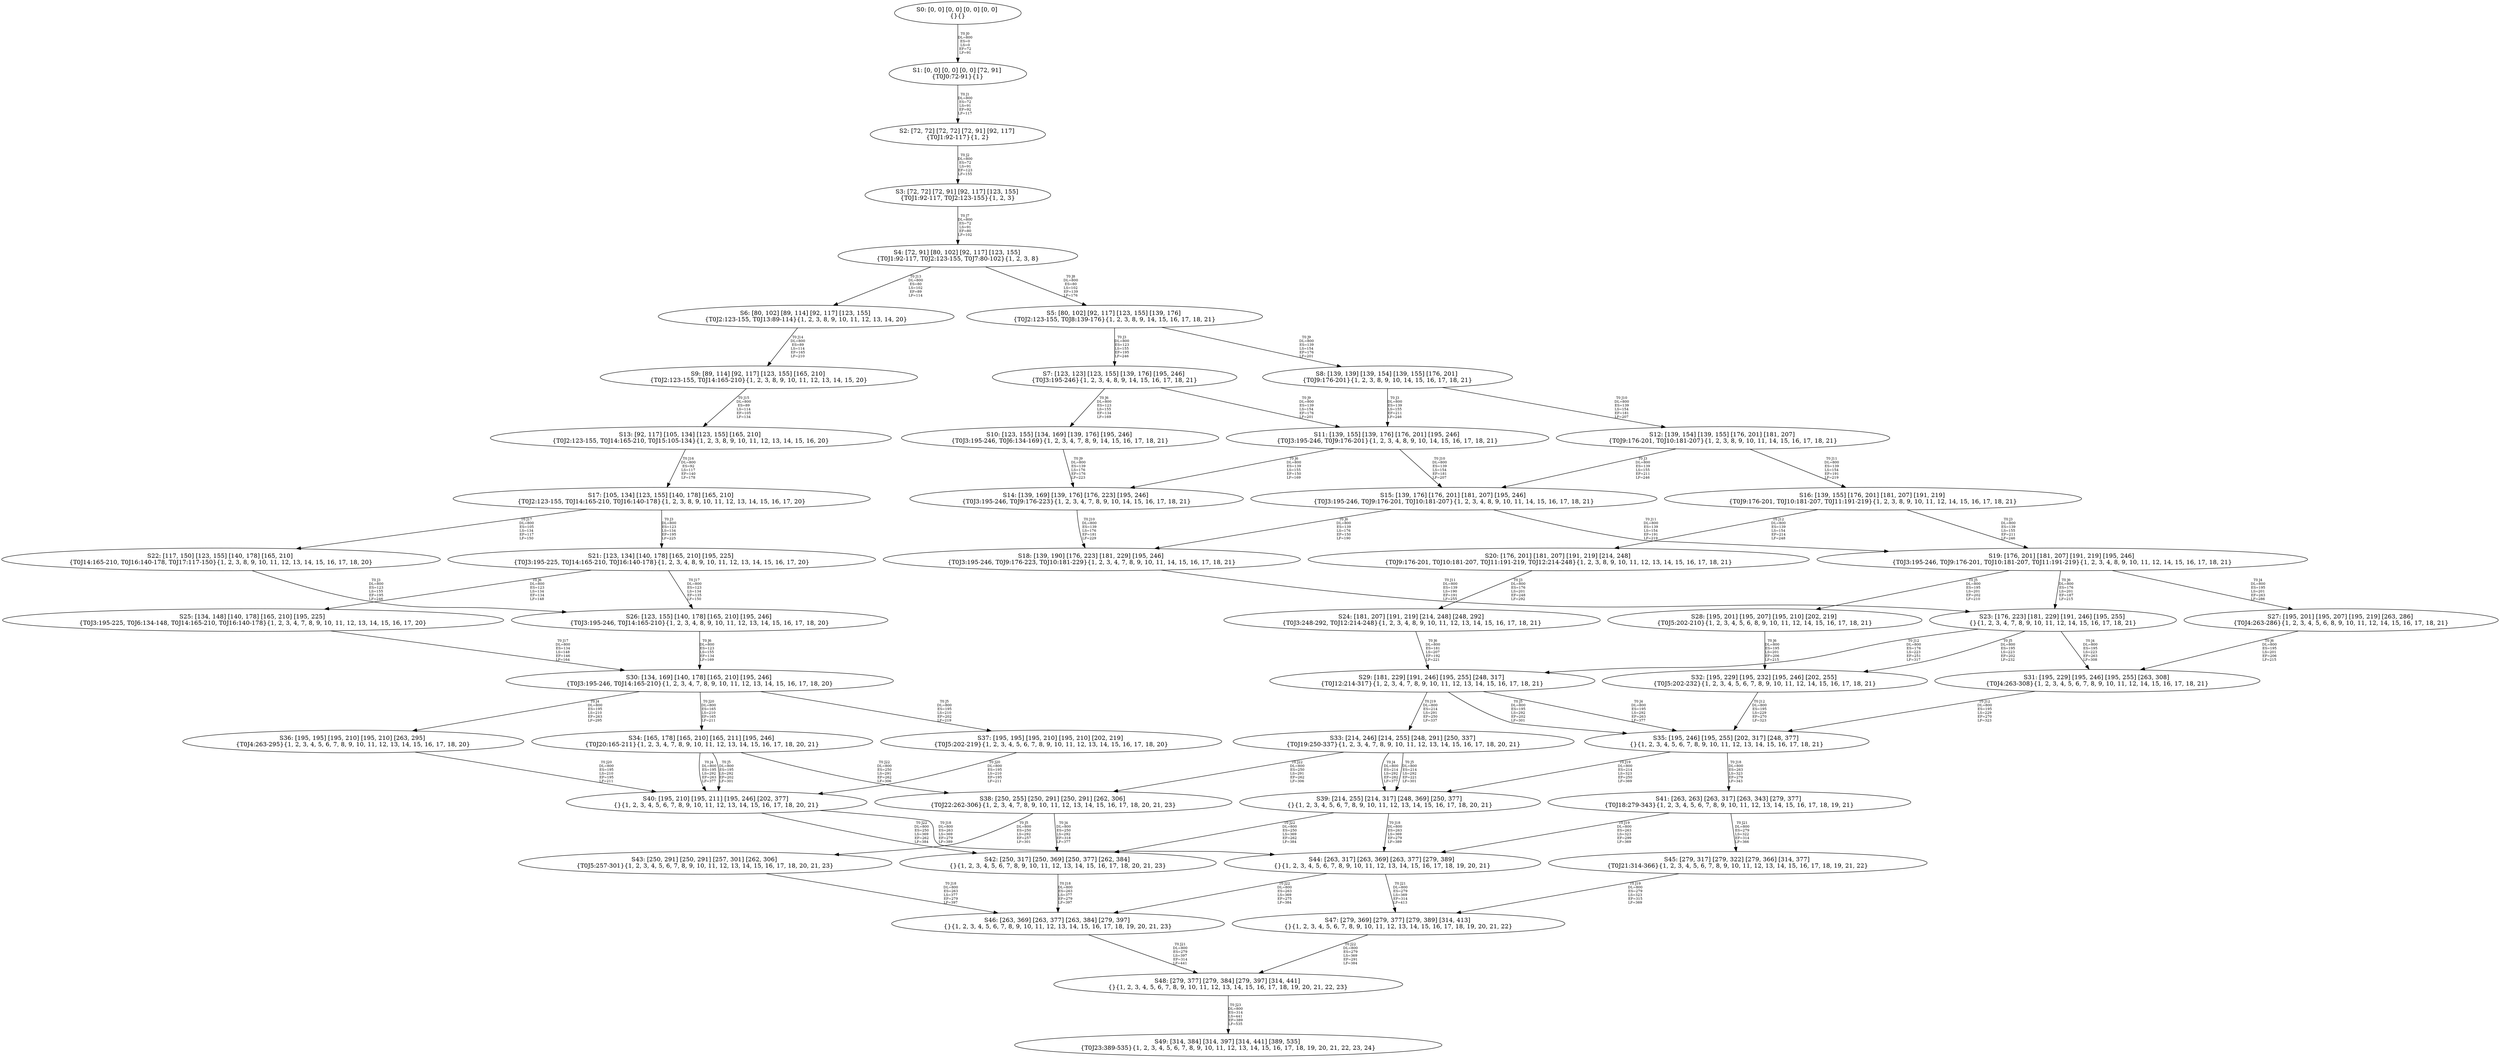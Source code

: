 digraph {
	S0[label="S0: [0, 0] [0, 0] [0, 0] [0, 0] \n{}{}"];
	S1[label="S1: [0, 0] [0, 0] [0, 0] [72, 91] \n{T0J0:72-91}{1}"];
	S2[label="S2: [72, 72] [72, 72] [72, 91] [92, 117] \n{T0J1:92-117}{1, 2}"];
	S3[label="S3: [72, 72] [72, 91] [92, 117] [123, 155] \n{T0J1:92-117, T0J2:123-155}{1, 2, 3}"];
	S4[label="S4: [72, 91] [80, 102] [92, 117] [123, 155] \n{T0J1:92-117, T0J2:123-155, T0J7:80-102}{1, 2, 3, 8}"];
	S5[label="S5: [80, 102] [92, 117] [123, 155] [139, 176] \n{T0J2:123-155, T0J8:139-176}{1, 2, 3, 8, 9, 14, 15, 16, 17, 18, 21}"];
	S6[label="S6: [80, 102] [89, 114] [92, 117] [123, 155] \n{T0J2:123-155, T0J13:89-114}{1, 2, 3, 8, 9, 10, 11, 12, 13, 14, 20}"];
	S7[label="S7: [123, 123] [123, 155] [139, 176] [195, 246] \n{T0J3:195-246}{1, 2, 3, 4, 8, 9, 14, 15, 16, 17, 18, 21}"];
	S8[label="S8: [139, 139] [139, 154] [139, 155] [176, 201] \n{T0J9:176-201}{1, 2, 3, 8, 9, 10, 14, 15, 16, 17, 18, 21}"];
	S9[label="S9: [89, 114] [92, 117] [123, 155] [165, 210] \n{T0J2:123-155, T0J14:165-210}{1, 2, 3, 8, 9, 10, 11, 12, 13, 14, 15, 20}"];
	S10[label="S10: [123, 155] [134, 169] [139, 176] [195, 246] \n{T0J3:195-246, T0J6:134-169}{1, 2, 3, 4, 7, 8, 9, 14, 15, 16, 17, 18, 21}"];
	S11[label="S11: [139, 155] [139, 176] [176, 201] [195, 246] \n{T0J3:195-246, T0J9:176-201}{1, 2, 3, 4, 8, 9, 10, 14, 15, 16, 17, 18, 21}"];
	S12[label="S12: [139, 154] [139, 155] [176, 201] [181, 207] \n{T0J9:176-201, T0J10:181-207}{1, 2, 3, 8, 9, 10, 11, 14, 15, 16, 17, 18, 21}"];
	S13[label="S13: [92, 117] [105, 134] [123, 155] [165, 210] \n{T0J2:123-155, T0J14:165-210, T0J15:105-134}{1, 2, 3, 8, 9, 10, 11, 12, 13, 14, 15, 16, 20}"];
	S14[label="S14: [139, 169] [139, 176] [176, 223] [195, 246] \n{T0J3:195-246, T0J9:176-223}{1, 2, 3, 4, 7, 8, 9, 10, 14, 15, 16, 17, 18, 21}"];
	S15[label="S15: [139, 176] [176, 201] [181, 207] [195, 246] \n{T0J3:195-246, T0J9:176-201, T0J10:181-207}{1, 2, 3, 4, 8, 9, 10, 11, 14, 15, 16, 17, 18, 21}"];
	S16[label="S16: [139, 155] [176, 201] [181, 207] [191, 219] \n{T0J9:176-201, T0J10:181-207, T0J11:191-219}{1, 2, 3, 8, 9, 10, 11, 12, 14, 15, 16, 17, 18, 21}"];
	S17[label="S17: [105, 134] [123, 155] [140, 178] [165, 210] \n{T0J2:123-155, T0J14:165-210, T0J16:140-178}{1, 2, 3, 8, 9, 10, 11, 12, 13, 14, 15, 16, 17, 20}"];
	S18[label="S18: [139, 190] [176, 223] [181, 229] [195, 246] \n{T0J3:195-246, T0J9:176-223, T0J10:181-229}{1, 2, 3, 4, 7, 8, 9, 10, 11, 14, 15, 16, 17, 18, 21}"];
	S19[label="S19: [176, 201] [181, 207] [191, 219] [195, 246] \n{T0J3:195-246, T0J9:176-201, T0J10:181-207, T0J11:191-219}{1, 2, 3, 4, 8, 9, 10, 11, 12, 14, 15, 16, 17, 18, 21}"];
	S20[label="S20: [176, 201] [181, 207] [191, 219] [214, 248] \n{T0J9:176-201, T0J10:181-207, T0J11:191-219, T0J12:214-248}{1, 2, 3, 8, 9, 10, 11, 12, 13, 14, 15, 16, 17, 18, 21}"];
	S21[label="S21: [123, 134] [140, 178] [165, 210] [195, 225] \n{T0J3:195-225, T0J14:165-210, T0J16:140-178}{1, 2, 3, 4, 8, 9, 10, 11, 12, 13, 14, 15, 16, 17, 20}"];
	S22[label="S22: [117, 150] [123, 155] [140, 178] [165, 210] \n{T0J14:165-210, T0J16:140-178, T0J17:117-150}{1, 2, 3, 8, 9, 10, 11, 12, 13, 14, 15, 16, 17, 18, 20}"];
	S23[label="S23: [176, 223] [181, 229] [191, 246] [195, 255] \n{}{1, 2, 3, 4, 7, 8, 9, 10, 11, 12, 14, 15, 16, 17, 18, 21}"];
	S24[label="S24: [181, 207] [191, 219] [214, 248] [248, 292] \n{T0J3:248-292, T0J12:214-248}{1, 2, 3, 4, 8, 9, 10, 11, 12, 13, 14, 15, 16, 17, 18, 21}"];
	S25[label="S25: [134, 148] [140, 178] [165, 210] [195, 225] \n{T0J3:195-225, T0J6:134-148, T0J14:165-210, T0J16:140-178}{1, 2, 3, 4, 7, 8, 9, 10, 11, 12, 13, 14, 15, 16, 17, 20}"];
	S26[label="S26: [123, 155] [140, 178] [165, 210] [195, 246] \n{T0J3:195-246, T0J14:165-210}{1, 2, 3, 4, 8, 9, 10, 11, 12, 13, 14, 15, 16, 17, 18, 20}"];
	S27[label="S27: [195, 201] [195, 207] [195, 219] [263, 286] \n{T0J4:263-286}{1, 2, 3, 4, 5, 6, 8, 9, 10, 11, 12, 14, 15, 16, 17, 18, 21}"];
	S28[label="S28: [195, 201] [195, 207] [195, 210] [202, 219] \n{T0J5:202-210}{1, 2, 3, 4, 5, 6, 8, 9, 10, 11, 12, 14, 15, 16, 17, 18, 21}"];
	S29[label="S29: [181, 229] [191, 246] [195, 255] [248, 317] \n{T0J12:214-317}{1, 2, 3, 4, 7, 8, 9, 10, 11, 12, 13, 14, 15, 16, 17, 18, 21}"];
	S30[label="S30: [134, 169] [140, 178] [165, 210] [195, 246] \n{T0J3:195-246, T0J14:165-210}{1, 2, 3, 4, 7, 8, 9, 10, 11, 12, 13, 14, 15, 16, 17, 18, 20}"];
	S31[label="S31: [195, 229] [195, 246] [195, 255] [263, 308] \n{T0J4:263-308}{1, 2, 3, 4, 5, 6, 7, 8, 9, 10, 11, 12, 14, 15, 16, 17, 18, 21}"];
	S32[label="S32: [195, 229] [195, 232] [195, 246] [202, 255] \n{T0J5:202-232}{1, 2, 3, 4, 5, 6, 7, 8, 9, 10, 11, 12, 14, 15, 16, 17, 18, 21}"];
	S33[label="S33: [214, 246] [214, 255] [248, 291] [250, 337] \n{T0J19:250-337}{1, 2, 3, 4, 7, 8, 9, 10, 11, 12, 13, 14, 15, 16, 17, 18, 20, 21}"];
	S34[label="S34: [165, 178] [165, 210] [165, 211] [195, 246] \n{T0J20:165-211}{1, 2, 3, 4, 7, 8, 9, 10, 11, 12, 13, 14, 15, 16, 17, 18, 20, 21}"];
	S35[label="S35: [195, 246] [195, 255] [202, 317] [248, 377] \n{}{1, 2, 3, 4, 5, 6, 7, 8, 9, 10, 11, 12, 13, 14, 15, 16, 17, 18, 21}"];
	S36[label="S36: [195, 195] [195, 210] [195, 210] [263, 295] \n{T0J4:263-295}{1, 2, 3, 4, 5, 6, 7, 8, 9, 10, 11, 12, 13, 14, 15, 16, 17, 18, 20}"];
	S37[label="S37: [195, 195] [195, 210] [195, 210] [202, 219] \n{T0J5:202-219}{1, 2, 3, 4, 5, 6, 7, 8, 9, 10, 11, 12, 13, 14, 15, 16, 17, 18, 20}"];
	S38[label="S38: [250, 255] [250, 291] [250, 291] [262, 306] \n{T0J22:262-306}{1, 2, 3, 4, 7, 8, 9, 10, 11, 12, 13, 14, 15, 16, 17, 18, 20, 21, 23}"];
	S39[label="S39: [214, 255] [214, 317] [248, 369] [250, 377] \n{}{1, 2, 3, 4, 5, 6, 7, 8, 9, 10, 11, 12, 13, 14, 15, 16, 17, 18, 20, 21}"];
	S40[label="S40: [195, 210] [195, 211] [195, 246] [202, 377] \n{}{1, 2, 3, 4, 5, 6, 7, 8, 9, 10, 11, 12, 13, 14, 15, 16, 17, 18, 20, 21}"];
	S41[label="S41: [263, 263] [263, 317] [263, 343] [279, 377] \n{T0J18:279-343}{1, 2, 3, 4, 5, 6, 7, 8, 9, 10, 11, 12, 13, 14, 15, 16, 17, 18, 19, 21}"];
	S42[label="S42: [250, 317] [250, 369] [250, 377] [262, 384] \n{}{1, 2, 3, 4, 5, 6, 7, 8, 9, 10, 11, 12, 13, 14, 15, 16, 17, 18, 20, 21, 23}"];
	S43[label="S43: [250, 291] [250, 291] [257, 301] [262, 306] \n{T0J5:257-301}{1, 2, 3, 4, 5, 6, 7, 8, 9, 10, 11, 12, 13, 14, 15, 16, 17, 18, 20, 21, 23}"];
	S44[label="S44: [263, 317] [263, 369] [263, 377] [279, 389] \n{}{1, 2, 3, 4, 5, 6, 7, 8, 9, 10, 11, 12, 13, 14, 15, 16, 17, 18, 19, 20, 21}"];
	S45[label="S45: [279, 317] [279, 322] [279, 366] [314, 377] \n{T0J21:314-366}{1, 2, 3, 4, 5, 6, 7, 8, 9, 10, 11, 12, 13, 14, 15, 16, 17, 18, 19, 21, 22}"];
	S46[label="S46: [263, 369] [263, 377] [263, 384] [279, 397] \n{}{1, 2, 3, 4, 5, 6, 7, 8, 9, 10, 11, 12, 13, 14, 15, 16, 17, 18, 19, 20, 21, 23}"];
	S47[label="S47: [279, 369] [279, 377] [279, 389] [314, 413] \n{}{1, 2, 3, 4, 5, 6, 7, 8, 9, 10, 11, 12, 13, 14, 15, 16, 17, 18, 19, 20, 21, 22}"];
	S48[label="S48: [279, 377] [279, 384] [279, 397] [314, 441] \n{}{1, 2, 3, 4, 5, 6, 7, 8, 9, 10, 11, 12, 13, 14, 15, 16, 17, 18, 19, 20, 21, 22, 23}"];
	S49[label="S49: [314, 384] [314, 397] [314, 441] [389, 535] \n{T0J23:389-535}{1, 2, 3, 4, 5, 6, 7, 8, 9, 10, 11, 12, 13, 14, 15, 16, 17, 18, 19, 20, 21, 22, 23, 24}"];
	S0 -> S1[label="T0 J0\nDL=800\nES=0\nLS=0\nEF=72\nLF=91",fontsize=8];
	S1 -> S2[label="T0 J1\nDL=800\nES=72\nLS=91\nEF=92\nLF=117",fontsize=8];
	S2 -> S3[label="T0 J2\nDL=800\nES=72\nLS=91\nEF=123\nLF=155",fontsize=8];
	S3 -> S4[label="T0 J7\nDL=800\nES=72\nLS=91\nEF=80\nLF=102",fontsize=8];
	S4 -> S5[label="T0 J8\nDL=800\nES=80\nLS=102\nEF=139\nLF=176",fontsize=8];
	S4 -> S6[label="T0 J13\nDL=800\nES=80\nLS=102\nEF=89\nLF=114",fontsize=8];
	S5 -> S7[label="T0 J3\nDL=800\nES=123\nLS=155\nEF=195\nLF=246",fontsize=8];
	S5 -> S8[label="T0 J9\nDL=800\nES=139\nLS=154\nEF=176\nLF=201",fontsize=8];
	S6 -> S9[label="T0 J14\nDL=800\nES=89\nLS=114\nEF=165\nLF=210",fontsize=8];
	S7 -> S10[label="T0 J6\nDL=800\nES=123\nLS=155\nEF=134\nLF=169",fontsize=8];
	S7 -> S11[label="T0 J9\nDL=800\nES=139\nLS=154\nEF=176\nLF=201",fontsize=8];
	S8 -> S11[label="T0 J3\nDL=800\nES=139\nLS=155\nEF=211\nLF=246",fontsize=8];
	S8 -> S12[label="T0 J10\nDL=800\nES=139\nLS=154\nEF=181\nLF=207",fontsize=8];
	S9 -> S13[label="T0 J15\nDL=800\nES=89\nLS=114\nEF=105\nLF=134",fontsize=8];
	S10 -> S14[label="T0 J9\nDL=800\nES=139\nLS=176\nEF=176\nLF=223",fontsize=8];
	S11 -> S14[label="T0 J6\nDL=800\nES=139\nLS=155\nEF=150\nLF=169",fontsize=8];
	S11 -> S15[label="T0 J10\nDL=800\nES=139\nLS=154\nEF=181\nLF=207",fontsize=8];
	S12 -> S15[label="T0 J3\nDL=800\nES=139\nLS=155\nEF=211\nLF=246",fontsize=8];
	S12 -> S16[label="T0 J11\nDL=800\nES=139\nLS=154\nEF=191\nLF=219",fontsize=8];
	S13 -> S17[label="T0 J16\nDL=800\nES=92\nLS=117\nEF=140\nLF=178",fontsize=8];
	S14 -> S18[label="T0 J10\nDL=800\nES=139\nLS=176\nEF=181\nLF=229",fontsize=8];
	S15 -> S18[label="T0 J6\nDL=800\nES=139\nLS=176\nEF=150\nLF=190",fontsize=8];
	S15 -> S19[label="T0 J11\nDL=800\nES=139\nLS=154\nEF=191\nLF=219",fontsize=8];
	S16 -> S19[label="T0 J3\nDL=800\nES=139\nLS=155\nEF=211\nLF=246",fontsize=8];
	S16 -> S20[label="T0 J12\nDL=800\nES=139\nLS=154\nEF=214\nLF=248",fontsize=8];
	S17 -> S21[label="T0 J3\nDL=800\nES=123\nLS=134\nEF=195\nLF=225",fontsize=8];
	S17 -> S22[label="T0 J17\nDL=800\nES=105\nLS=134\nEF=117\nLF=150",fontsize=8];
	S18 -> S23[label="T0 J11\nDL=800\nES=139\nLS=190\nEF=191\nLF=255",fontsize=8];
	S19 -> S27[label="T0 J4\nDL=800\nES=195\nLS=201\nEF=263\nLF=286",fontsize=8];
	S19 -> S28[label="T0 J5\nDL=800\nES=195\nLS=201\nEF=202\nLF=210",fontsize=8];
	S19 -> S23[label="T0 J6\nDL=800\nES=176\nLS=201\nEF=187\nLF=215",fontsize=8];
	S20 -> S24[label="T0 J3\nDL=800\nES=176\nLS=201\nEF=248\nLF=292",fontsize=8];
	S21 -> S25[label="T0 J6\nDL=800\nES=123\nLS=134\nEF=134\nLF=148",fontsize=8];
	S21 -> S26[label="T0 J17\nDL=800\nES=123\nLS=134\nEF=135\nLF=150",fontsize=8];
	S22 -> S26[label="T0 J3\nDL=800\nES=123\nLS=155\nEF=195\nLF=246",fontsize=8];
	S23 -> S31[label="T0 J4\nDL=800\nES=195\nLS=223\nEF=263\nLF=308",fontsize=8];
	S23 -> S32[label="T0 J5\nDL=800\nES=195\nLS=223\nEF=202\nLF=232",fontsize=8];
	S23 -> S29[label="T0 J12\nDL=800\nES=176\nLS=223\nEF=251\nLF=317",fontsize=8];
	S24 -> S29[label="T0 J6\nDL=800\nES=181\nLS=207\nEF=192\nLF=221",fontsize=8];
	S25 -> S30[label="T0 J17\nDL=800\nES=134\nLS=148\nEF=146\nLF=164",fontsize=8];
	S26 -> S30[label="T0 J6\nDL=800\nES=123\nLS=155\nEF=134\nLF=169",fontsize=8];
	S27 -> S31[label="T0 J6\nDL=800\nES=195\nLS=201\nEF=206\nLF=215",fontsize=8];
	S28 -> S32[label="T0 J6\nDL=800\nES=195\nLS=201\nEF=206\nLF=215",fontsize=8];
	S29 -> S35[label="T0 J4\nDL=800\nES=195\nLS=292\nEF=263\nLF=377",fontsize=8];
	S29 -> S35[label="T0 J5\nDL=800\nES=195\nLS=292\nEF=202\nLF=301",fontsize=8];
	S29 -> S33[label="T0 J19\nDL=800\nES=214\nLS=291\nEF=250\nLF=337",fontsize=8];
	S30 -> S36[label="T0 J4\nDL=800\nES=195\nLS=210\nEF=263\nLF=295",fontsize=8];
	S30 -> S37[label="T0 J5\nDL=800\nES=195\nLS=210\nEF=202\nLF=219",fontsize=8];
	S30 -> S34[label="T0 J20\nDL=800\nES=165\nLS=210\nEF=165\nLF=211",fontsize=8];
	S31 -> S35[label="T0 J12\nDL=800\nES=195\nLS=229\nEF=270\nLF=323",fontsize=8];
	S32 -> S35[label="T0 J12\nDL=800\nES=195\nLS=229\nEF=270\nLF=323",fontsize=8];
	S33 -> S39[label="T0 J4\nDL=800\nES=214\nLS=292\nEF=282\nLF=377",fontsize=8];
	S33 -> S39[label="T0 J5\nDL=800\nES=214\nLS=292\nEF=221\nLF=301",fontsize=8];
	S33 -> S38[label="T0 J22\nDL=800\nES=250\nLS=291\nEF=262\nLF=306",fontsize=8];
	S34 -> S40[label="T0 J4\nDL=800\nES=195\nLS=292\nEF=263\nLF=377",fontsize=8];
	S34 -> S40[label="T0 J5\nDL=800\nES=195\nLS=292\nEF=202\nLF=301",fontsize=8];
	S34 -> S38[label="T0 J22\nDL=800\nES=250\nLS=291\nEF=262\nLF=306",fontsize=8];
	S35 -> S41[label="T0 J18\nDL=800\nES=263\nLS=323\nEF=279\nLF=343",fontsize=8];
	S35 -> S39[label="T0 J19\nDL=800\nES=214\nLS=323\nEF=250\nLF=369",fontsize=8];
	S36 -> S40[label="T0 J20\nDL=800\nES=195\nLS=210\nEF=195\nLF=211",fontsize=8];
	S37 -> S40[label="T0 J20\nDL=800\nES=195\nLS=210\nEF=195\nLF=211",fontsize=8];
	S38 -> S42[label="T0 J4\nDL=800\nES=250\nLS=292\nEF=318\nLF=377",fontsize=8];
	S38 -> S43[label="T0 J5\nDL=800\nES=250\nLS=292\nEF=257\nLF=301",fontsize=8];
	S39 -> S44[label="T0 J18\nDL=800\nES=263\nLS=369\nEF=279\nLF=389",fontsize=8];
	S39 -> S42[label="T0 J22\nDL=800\nES=250\nLS=369\nEF=262\nLF=384",fontsize=8];
	S40 -> S44[label="T0 J18\nDL=800\nES=263\nLS=369\nEF=279\nLF=389",fontsize=8];
	S40 -> S42[label="T0 J22\nDL=800\nES=250\nLS=369\nEF=262\nLF=384",fontsize=8];
	S41 -> S44[label="T0 J19\nDL=800\nES=263\nLS=323\nEF=299\nLF=369",fontsize=8];
	S41 -> S45[label="T0 J21\nDL=800\nES=279\nLS=322\nEF=314\nLF=366",fontsize=8];
	S42 -> S46[label="T0 J18\nDL=800\nES=263\nLS=377\nEF=279\nLF=397",fontsize=8];
	S43 -> S46[label="T0 J18\nDL=800\nES=263\nLS=377\nEF=279\nLF=397",fontsize=8];
	S44 -> S47[label="T0 J21\nDL=800\nES=279\nLS=369\nEF=314\nLF=413",fontsize=8];
	S44 -> S46[label="T0 J22\nDL=800\nES=263\nLS=369\nEF=275\nLF=384",fontsize=8];
	S45 -> S47[label="T0 J19\nDL=800\nES=279\nLS=323\nEF=315\nLF=369",fontsize=8];
	S46 -> S48[label="T0 J21\nDL=800\nES=279\nLS=397\nEF=314\nLF=441",fontsize=8];
	S47 -> S48[label="T0 J22\nDL=800\nES=279\nLS=369\nEF=291\nLF=384",fontsize=8];
	S48 -> S49[label="T0 J23\nDL=800\nES=314\nLS=441\nEF=389\nLF=535",fontsize=8];
}
